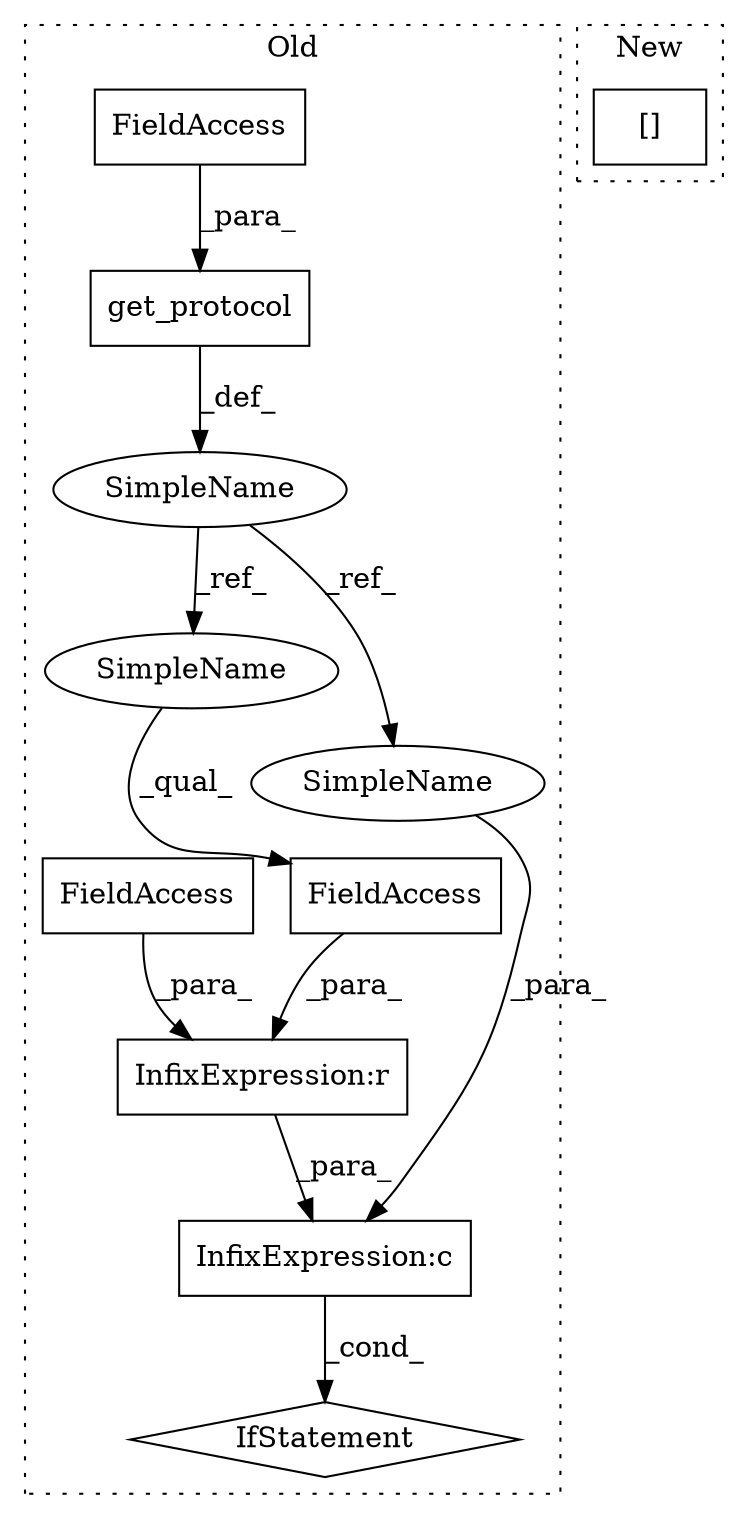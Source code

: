 digraph G {
subgraph cluster0 {
1 [label="get_protocol" a="32" s="4427,4466" l="13,1" shape="box"];
3 [label="FieldAccess" a="22" s="4440" l="26" shape="box"];
4 [label="IfStatement" a="25" s="4473,4532" l="4,2" shape="diamond"];
5 [label="InfixExpression:c" a="27" s="4481" l="4" shape="box"];
6 [label="InfixExpression:r" a="27" s="4496" l="4" shape="box"];
7 [label="SimpleName" a="42" s="4412" l="4" shape="ellipse"];
8 [label="FieldAccess" a="22" s="4486" l="10" shape="box"];
9 [label="FieldAccess" a="22" s="4500" l="31" shape="box"];
10 [label="SimpleName" a="42" s="4486" l="4" shape="ellipse"];
11 [label="SimpleName" a="42" s="4477" l="4" shape="ellipse"];
label = "Old";
style="dotted";
}
subgraph cluster1 {
2 [label="[]" a="2" s="4055,4093" l="22,1" shape="box"];
label = "New";
style="dotted";
}
1 -> 7 [label="_def_"];
3 -> 1 [label="_para_"];
5 -> 4 [label="_cond_"];
6 -> 5 [label="_para_"];
7 -> 11 [label="_ref_"];
7 -> 10 [label="_ref_"];
8 -> 6 [label="_para_"];
9 -> 6 [label="_para_"];
10 -> 8 [label="_qual_"];
11 -> 5 [label="_para_"];
}